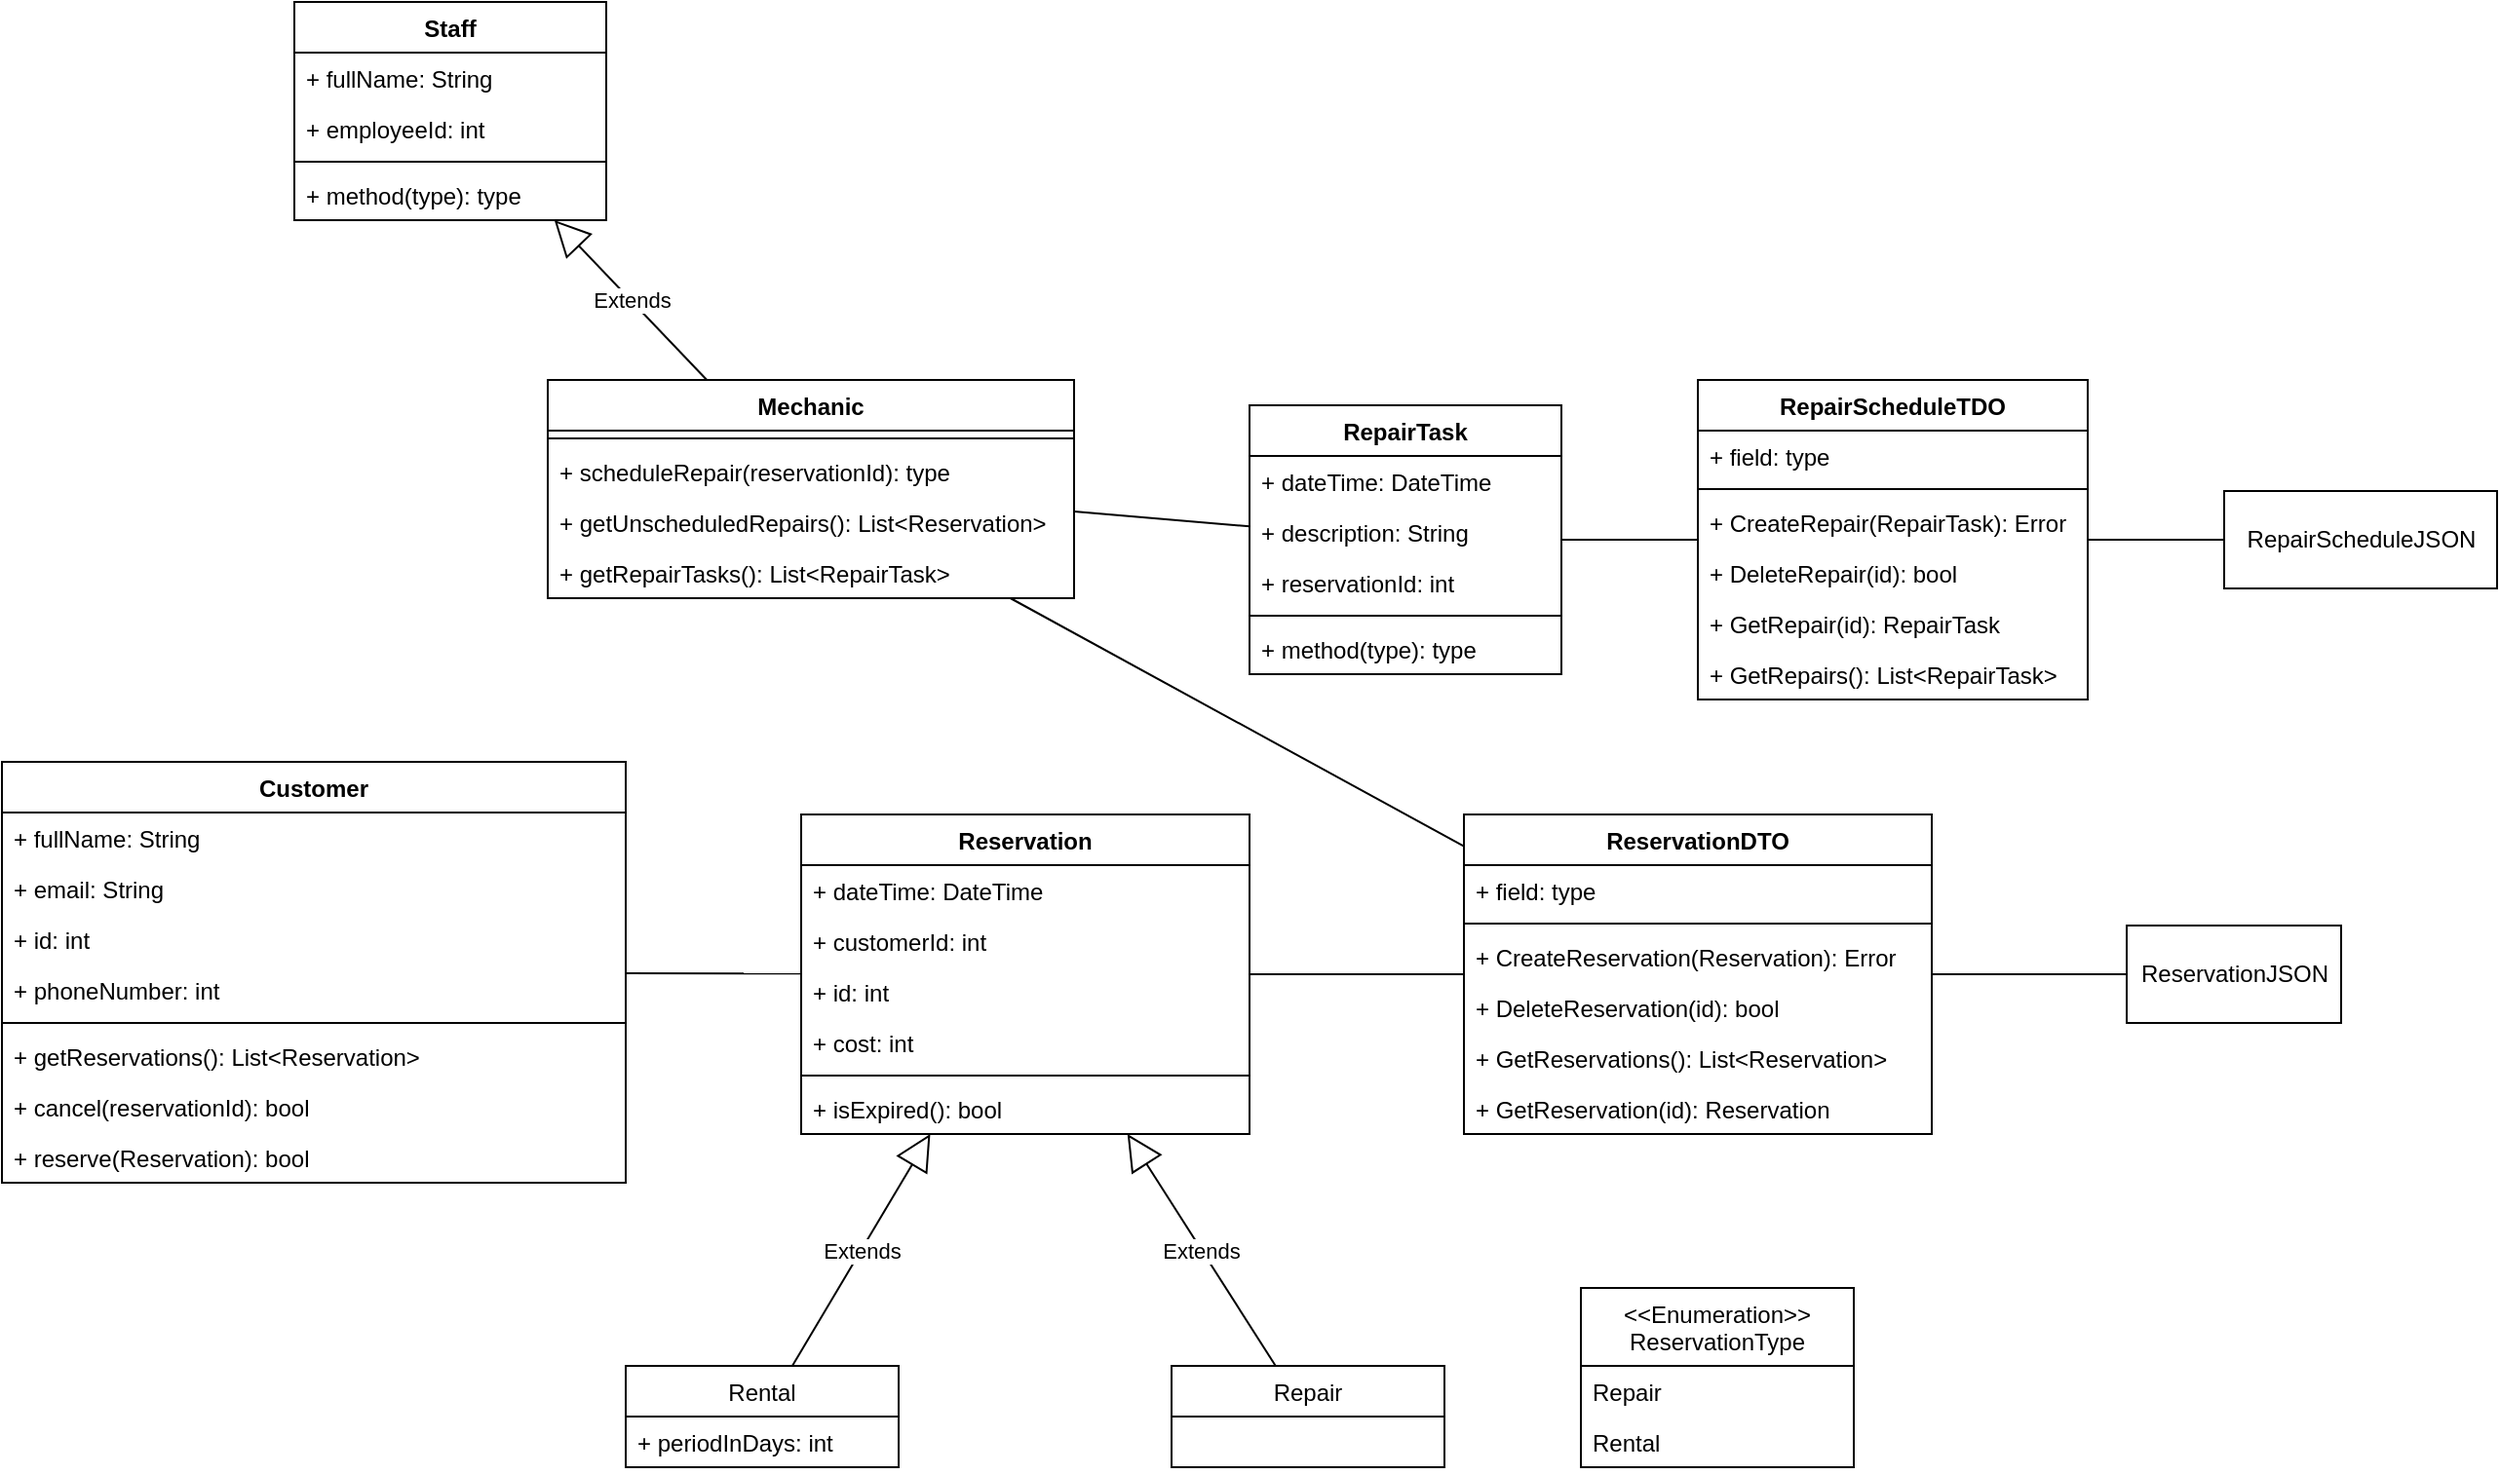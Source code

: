 <mxfile version="16.4.10" type="device"><diagram id="3AQUX1T4tw-PHlXsrr_-" name="Page-1"><mxGraphModel dx="714" dy="1399" grid="1" gridSize="10" guides="1" tooltips="1" connect="1" arrows="1" fold="1" page="1" pageScale="1" pageWidth="850" pageHeight="1100" math="0" shadow="0"><root><mxCell id="0"/><mxCell id="1" parent="0"/><mxCell id="hDhlcH5wfMDJco4DuOQN-1" value="Customer" style="swimlane;fontStyle=1;align=center;verticalAlign=top;childLayout=stackLayout;horizontal=1;startSize=26;horizontalStack=0;resizeParent=1;resizeParentMax=0;resizeLast=0;collapsible=1;marginBottom=0;" vertex="1" parent="1"><mxGeometry x="10" width="320" height="216" as="geometry"/></mxCell><mxCell id="hDhlcH5wfMDJco4DuOQN-5" value="+ fullName: String" style="text;strokeColor=none;fillColor=none;align=left;verticalAlign=top;spacingLeft=4;spacingRight=4;overflow=hidden;rotatable=0;points=[[0,0.5],[1,0.5]];portConstraint=eastwest;" vertex="1" parent="hDhlcH5wfMDJco4DuOQN-1"><mxGeometry y="26" width="320" height="26" as="geometry"/></mxCell><mxCell id="hDhlcH5wfMDJco4DuOQN-6" value="+ email: String" style="text;strokeColor=none;fillColor=none;align=left;verticalAlign=top;spacingLeft=4;spacingRight=4;overflow=hidden;rotatable=0;points=[[0,0.5],[1,0.5]];portConstraint=eastwest;" vertex="1" parent="hDhlcH5wfMDJco4DuOQN-1"><mxGeometry y="52" width="320" height="26" as="geometry"/></mxCell><mxCell id="hDhlcH5wfMDJco4DuOQN-37" value="+ id: int" style="text;strokeColor=none;fillColor=none;align=left;verticalAlign=top;spacingLeft=4;spacingRight=4;overflow=hidden;rotatable=0;points=[[0,0.5],[1,0.5]];portConstraint=eastwest;" vertex="1" parent="hDhlcH5wfMDJco4DuOQN-1"><mxGeometry y="78" width="320" height="26" as="geometry"/></mxCell><mxCell id="hDhlcH5wfMDJco4DuOQN-2" value="+ phoneNumber: int" style="text;strokeColor=none;fillColor=none;align=left;verticalAlign=top;spacingLeft=4;spacingRight=4;overflow=hidden;rotatable=0;points=[[0,0.5],[1,0.5]];portConstraint=eastwest;" vertex="1" parent="hDhlcH5wfMDJco4DuOQN-1"><mxGeometry y="104" width="320" height="26" as="geometry"/></mxCell><mxCell id="hDhlcH5wfMDJco4DuOQN-3" value="" style="line;strokeWidth=1;fillColor=none;align=left;verticalAlign=middle;spacingTop=-1;spacingLeft=3;spacingRight=3;rotatable=0;labelPosition=right;points=[];portConstraint=eastwest;" vertex="1" parent="hDhlcH5wfMDJco4DuOQN-1"><mxGeometry y="130" width="320" height="8" as="geometry"/></mxCell><mxCell id="hDhlcH5wfMDJco4DuOQN-36" value="+ getReservations(): List&lt;Reservation&gt;" style="text;strokeColor=none;fillColor=none;align=left;verticalAlign=top;spacingLeft=4;spacingRight=4;overflow=hidden;rotatable=0;points=[[0,0.5],[1,0.5]];portConstraint=eastwest;" vertex="1" parent="hDhlcH5wfMDJco4DuOQN-1"><mxGeometry y="138" width="320" height="26" as="geometry"/></mxCell><mxCell id="hDhlcH5wfMDJco4DuOQN-47" value="+ cancel(reservationId): bool" style="text;strokeColor=none;fillColor=none;align=left;verticalAlign=top;spacingLeft=4;spacingRight=4;overflow=hidden;rotatable=0;points=[[0,0.5],[1,0.5]];portConstraint=eastwest;" vertex="1" parent="hDhlcH5wfMDJco4DuOQN-1"><mxGeometry y="164" width="320" height="26" as="geometry"/></mxCell><mxCell id="hDhlcH5wfMDJco4DuOQN-4" value="+ reserve(Reservation): bool" style="text;strokeColor=none;fillColor=none;align=left;verticalAlign=top;spacingLeft=4;spacingRight=4;overflow=hidden;rotatable=0;points=[[0,0.5],[1,0.5]];portConstraint=eastwest;" vertex="1" parent="hDhlcH5wfMDJco4DuOQN-1"><mxGeometry y="190" width="320" height="26" as="geometry"/></mxCell><mxCell id="hDhlcH5wfMDJco4DuOQN-13" value="Reservation" style="swimlane;fontStyle=1;align=center;verticalAlign=top;childLayout=stackLayout;horizontal=1;startSize=26;horizontalStack=0;resizeParent=1;resizeParentMax=0;resizeLast=0;collapsible=1;marginBottom=0;" vertex="1" parent="1"><mxGeometry x="420" y="27" width="230" height="164" as="geometry"/></mxCell><mxCell id="hDhlcH5wfMDJco4DuOQN-14" value="+ dateTime: DateTime" style="text;strokeColor=none;fillColor=none;align=left;verticalAlign=top;spacingLeft=4;spacingRight=4;overflow=hidden;rotatable=0;points=[[0,0.5],[1,0.5]];portConstraint=eastwest;" vertex="1" parent="hDhlcH5wfMDJco4DuOQN-13"><mxGeometry y="26" width="230" height="26" as="geometry"/></mxCell><mxCell id="hDhlcH5wfMDJco4DuOQN-23" value="+ customerId: int" style="text;strokeColor=none;fillColor=none;align=left;verticalAlign=top;spacingLeft=4;spacingRight=4;overflow=hidden;rotatable=0;points=[[0,0.5],[1,0.5]];portConstraint=eastwest;" vertex="1" parent="hDhlcH5wfMDJco4DuOQN-13"><mxGeometry y="52" width="230" height="26" as="geometry"/></mxCell><mxCell id="hDhlcH5wfMDJco4DuOQN-24" value="+ id: int" style="text;strokeColor=none;fillColor=none;align=left;verticalAlign=top;spacingLeft=4;spacingRight=4;overflow=hidden;rotatable=0;points=[[0,0.5],[1,0.5]];portConstraint=eastwest;" vertex="1" parent="hDhlcH5wfMDJco4DuOQN-13"><mxGeometry y="78" width="230" height="26" as="geometry"/></mxCell><mxCell id="hDhlcH5wfMDJco4DuOQN-53" value="+ cost: int" style="text;strokeColor=none;fillColor=none;align=left;verticalAlign=top;spacingLeft=4;spacingRight=4;overflow=hidden;rotatable=0;points=[[0,0.5],[1,0.5]];portConstraint=eastwest;" vertex="1" parent="hDhlcH5wfMDJco4DuOQN-13"><mxGeometry y="104" width="230" height="26" as="geometry"/></mxCell><mxCell id="hDhlcH5wfMDJco4DuOQN-15" value="" style="line;strokeWidth=1;fillColor=none;align=left;verticalAlign=middle;spacingTop=-1;spacingLeft=3;spacingRight=3;rotatable=0;labelPosition=right;points=[];portConstraint=eastwest;" vertex="1" parent="hDhlcH5wfMDJco4DuOQN-13"><mxGeometry y="130" width="230" height="8" as="geometry"/></mxCell><mxCell id="hDhlcH5wfMDJco4DuOQN-52" value="+ isExpired(): bool" style="text;strokeColor=none;fillColor=none;align=left;verticalAlign=top;spacingLeft=4;spacingRight=4;overflow=hidden;rotatable=0;points=[[0,0.5],[1,0.5]];portConstraint=eastwest;" vertex="1" parent="hDhlcH5wfMDJco4DuOQN-13"><mxGeometry y="138" width="230" height="26" as="geometry"/></mxCell><mxCell id="hDhlcH5wfMDJco4DuOQN-25" value="Rental" style="swimlane;fontStyle=0;childLayout=stackLayout;horizontal=1;startSize=26;fillColor=none;horizontalStack=0;resizeParent=1;resizeParentMax=0;resizeLast=0;collapsible=1;marginBottom=0;" vertex="1" parent="1"><mxGeometry x="330" y="310" width="140" height="52" as="geometry"/></mxCell><mxCell id="hDhlcH5wfMDJco4DuOQN-26" value="+ periodInDays: int" style="text;strokeColor=none;fillColor=none;align=left;verticalAlign=top;spacingLeft=4;spacingRight=4;overflow=hidden;rotatable=0;points=[[0,0.5],[1,0.5]];portConstraint=eastwest;" vertex="1" parent="hDhlcH5wfMDJco4DuOQN-25"><mxGeometry y="26" width="140" height="26" as="geometry"/></mxCell><mxCell id="hDhlcH5wfMDJco4DuOQN-29" value="Repair" style="swimlane;fontStyle=0;childLayout=stackLayout;horizontal=1;startSize=26;fillColor=none;horizontalStack=0;resizeParent=1;resizeParentMax=0;resizeLast=0;collapsible=1;marginBottom=0;" vertex="1" parent="1"><mxGeometry x="610" y="310" width="140" height="52" as="geometry"/></mxCell><mxCell id="hDhlcH5wfMDJco4DuOQN-33" value="Extends" style="endArrow=block;endSize=16;endFill=0;html=1;rounded=0;" edge="1" parent="1" source="hDhlcH5wfMDJco4DuOQN-25" target="hDhlcH5wfMDJco4DuOQN-13"><mxGeometry width="160" relative="1" as="geometry"><mxPoint x="200" y="270" as="sourcePoint"/><mxPoint x="360" y="270" as="targetPoint"/></mxGeometry></mxCell><mxCell id="hDhlcH5wfMDJco4DuOQN-34" value="Extends" style="endArrow=block;endSize=16;endFill=0;html=1;rounded=0;" edge="1" parent="1" source="hDhlcH5wfMDJco4DuOQN-29" target="hDhlcH5wfMDJco4DuOQN-13"><mxGeometry width="160" relative="1" as="geometry"><mxPoint x="120" y="310" as="sourcePoint"/><mxPoint x="280" y="310" as="targetPoint"/></mxGeometry></mxCell><mxCell id="hDhlcH5wfMDJco4DuOQN-35" value="" style="endArrow=none;html=1;rounded=0;" edge="1" parent="1" source="hDhlcH5wfMDJco4DuOQN-1" target="hDhlcH5wfMDJco4DuOQN-13"><mxGeometry width="50" height="50" relative="1" as="geometry"><mxPoint x="260" y="170" as="sourcePoint"/><mxPoint x="310" y="120" as="targetPoint"/></mxGeometry></mxCell><mxCell id="hDhlcH5wfMDJco4DuOQN-39" value="ReservationDTO" style="swimlane;fontStyle=1;align=center;verticalAlign=top;childLayout=stackLayout;horizontal=1;startSize=26;horizontalStack=0;resizeParent=1;resizeParentMax=0;resizeLast=0;collapsible=1;marginBottom=0;" vertex="1" parent="1"><mxGeometry x="760" y="27" width="240" height="164" as="geometry"/></mxCell><mxCell id="hDhlcH5wfMDJco4DuOQN-40" value="+ field: type" style="text;strokeColor=none;fillColor=none;align=left;verticalAlign=top;spacingLeft=4;spacingRight=4;overflow=hidden;rotatable=0;points=[[0,0.5],[1,0.5]];portConstraint=eastwest;" vertex="1" parent="hDhlcH5wfMDJco4DuOQN-39"><mxGeometry y="26" width="240" height="26" as="geometry"/></mxCell><mxCell id="hDhlcH5wfMDJco4DuOQN-41" value="" style="line;strokeWidth=1;fillColor=none;align=left;verticalAlign=middle;spacingTop=-1;spacingLeft=3;spacingRight=3;rotatable=0;labelPosition=right;points=[];portConstraint=eastwest;" vertex="1" parent="hDhlcH5wfMDJco4DuOQN-39"><mxGeometry y="52" width="240" height="8" as="geometry"/></mxCell><mxCell id="hDhlcH5wfMDJco4DuOQN-38" value="+ CreateReservation(Reservation): Error" style="text;strokeColor=none;fillColor=none;align=left;verticalAlign=top;spacingLeft=4;spacingRight=4;overflow=hidden;rotatable=0;points=[[0,0.5],[1,0.5]];portConstraint=eastwest;" vertex="1" parent="hDhlcH5wfMDJco4DuOQN-39"><mxGeometry y="60" width="240" height="26" as="geometry"/></mxCell><mxCell id="hDhlcH5wfMDJco4DuOQN-46" value="+ DeleteReservation(id): bool" style="text;strokeColor=none;fillColor=none;align=left;verticalAlign=top;spacingLeft=4;spacingRight=4;overflow=hidden;rotatable=0;points=[[0,0.5],[1,0.5]];portConstraint=eastwest;" vertex="1" parent="hDhlcH5wfMDJco4DuOQN-39"><mxGeometry y="86" width="240" height="26" as="geometry"/></mxCell><mxCell id="hDhlcH5wfMDJco4DuOQN-74" value="+ GetReservations(): List&lt;Reservation&gt;" style="text;strokeColor=none;fillColor=none;align=left;verticalAlign=top;spacingLeft=4;spacingRight=4;overflow=hidden;rotatable=0;points=[[0,0.5],[1,0.5]];portConstraint=eastwest;" vertex="1" parent="hDhlcH5wfMDJco4DuOQN-39"><mxGeometry y="112" width="240" height="26" as="geometry"/></mxCell><mxCell id="hDhlcH5wfMDJco4DuOQN-16" value="+ GetReservation(id): Reservation" style="text;strokeColor=none;fillColor=none;align=left;verticalAlign=top;spacingLeft=4;spacingRight=4;overflow=hidden;rotatable=0;points=[[0,0.5],[1,0.5]];portConstraint=eastwest;" vertex="1" parent="hDhlcH5wfMDJco4DuOQN-39"><mxGeometry y="138" width="240" height="26" as="geometry"/></mxCell><mxCell id="hDhlcH5wfMDJco4DuOQN-43" value="" style="endArrow=none;html=1;rounded=0;" edge="1" parent="1" source="hDhlcH5wfMDJco4DuOQN-13" target="hDhlcH5wfMDJco4DuOQN-39"><mxGeometry width="50" height="50" relative="1" as="geometry"><mxPoint x="620" y="240" as="sourcePoint"/><mxPoint x="670" y="190" as="targetPoint"/></mxGeometry></mxCell><mxCell id="hDhlcH5wfMDJco4DuOQN-44" value="ReservationJSON" style="html=1;" vertex="1" parent="1"><mxGeometry x="1100" y="84" width="110" height="50" as="geometry"/></mxCell><mxCell id="hDhlcH5wfMDJco4DuOQN-45" value="" style="endArrow=none;html=1;rounded=0;" edge="1" parent="1" source="hDhlcH5wfMDJco4DuOQN-39" target="hDhlcH5wfMDJco4DuOQN-44"><mxGeometry width="50" height="50" relative="1" as="geometry"><mxPoint x="970" y="220" as="sourcePoint"/><mxPoint x="1020" y="170" as="targetPoint"/></mxGeometry></mxCell><mxCell id="hDhlcH5wfMDJco4DuOQN-48" value="&lt;&lt;Enumeration&gt;&gt;&#10;ReservationType" style="swimlane;fontStyle=0;childLayout=stackLayout;horizontal=1;startSize=40;fillColor=none;horizontalStack=0;resizeParent=1;resizeParentMax=0;resizeLast=0;collapsible=1;marginBottom=0;" vertex="1" parent="1"><mxGeometry x="820" y="270" width="140" height="92" as="geometry"/></mxCell><mxCell id="hDhlcH5wfMDJco4DuOQN-49" value="Repair" style="text;strokeColor=none;fillColor=none;align=left;verticalAlign=top;spacingLeft=4;spacingRight=4;overflow=hidden;rotatable=0;points=[[0,0.5],[1,0.5]];portConstraint=eastwest;" vertex="1" parent="hDhlcH5wfMDJco4DuOQN-48"><mxGeometry y="40" width="140" height="26" as="geometry"/></mxCell><mxCell id="hDhlcH5wfMDJco4DuOQN-50" value="Rental" style="text;strokeColor=none;fillColor=none;align=left;verticalAlign=top;spacingLeft=4;spacingRight=4;overflow=hidden;rotatable=0;points=[[0,0.5],[1,0.5]];portConstraint=eastwest;" vertex="1" parent="hDhlcH5wfMDJco4DuOQN-48"><mxGeometry y="66" width="140" height="26" as="geometry"/></mxCell><mxCell id="hDhlcH5wfMDJco4DuOQN-54" value="Mechanic" style="swimlane;fontStyle=1;align=center;verticalAlign=top;childLayout=stackLayout;horizontal=1;startSize=26;horizontalStack=0;resizeParent=1;resizeParentMax=0;resizeLast=0;collapsible=1;marginBottom=0;" vertex="1" parent="1"><mxGeometry x="290" y="-196" width="270" height="112" as="geometry"/></mxCell><mxCell id="hDhlcH5wfMDJco4DuOQN-56" value="" style="line;strokeWidth=1;fillColor=none;align=left;verticalAlign=middle;spacingTop=-1;spacingLeft=3;spacingRight=3;rotatable=0;labelPosition=right;points=[];portConstraint=eastwest;" vertex="1" parent="hDhlcH5wfMDJco4DuOQN-54"><mxGeometry y="26" width="270" height="8" as="geometry"/></mxCell><mxCell id="hDhlcH5wfMDJco4DuOQN-57" value="+ scheduleRepair(reservationId): type" style="text;strokeColor=none;fillColor=none;align=left;verticalAlign=top;spacingLeft=4;spacingRight=4;overflow=hidden;rotatable=0;points=[[0,0.5],[1,0.5]];portConstraint=eastwest;" vertex="1" parent="hDhlcH5wfMDJco4DuOQN-54"><mxGeometry y="34" width="270" height="26" as="geometry"/></mxCell><mxCell id="hDhlcH5wfMDJco4DuOQN-80" value="+ getUnscheduledRepairs(): List&lt;Reservation&gt;" style="text;strokeColor=none;fillColor=none;align=left;verticalAlign=top;spacingLeft=4;spacingRight=4;overflow=hidden;rotatable=0;points=[[0,0.5],[1,0.5]];portConstraint=eastwest;" vertex="1" parent="hDhlcH5wfMDJco4DuOQN-54"><mxGeometry y="60" width="270" height="26" as="geometry"/></mxCell><mxCell id="hDhlcH5wfMDJco4DuOQN-60" value="+ getRepairTasks(): List&lt;RepairTask&gt;" style="text;strokeColor=none;fillColor=none;align=left;verticalAlign=top;spacingLeft=4;spacingRight=4;overflow=hidden;rotatable=0;points=[[0,0.5],[1,0.5]];portConstraint=eastwest;" vertex="1" parent="hDhlcH5wfMDJco4DuOQN-54"><mxGeometry y="86" width="270" height="26" as="geometry"/></mxCell><mxCell id="hDhlcH5wfMDJco4DuOQN-58" value="RepairScheduleJSON" style="html=1;" vertex="1" parent="1"><mxGeometry x="1150" y="-139" width="140" height="50" as="geometry"/></mxCell><mxCell id="hDhlcH5wfMDJco4DuOQN-61" value="RepairScheduleTDO" style="swimlane;fontStyle=1;align=center;verticalAlign=top;childLayout=stackLayout;horizontal=1;startSize=26;horizontalStack=0;resizeParent=1;resizeParentMax=0;resizeLast=0;collapsible=1;marginBottom=0;" vertex="1" parent="1"><mxGeometry x="880" y="-196" width="200" height="164" as="geometry"/></mxCell><mxCell id="hDhlcH5wfMDJco4DuOQN-62" value="+ field: type" style="text;strokeColor=none;fillColor=none;align=left;verticalAlign=top;spacingLeft=4;spacingRight=4;overflow=hidden;rotatable=0;points=[[0,0.5],[1,0.5]];portConstraint=eastwest;" vertex="1" parent="hDhlcH5wfMDJco4DuOQN-61"><mxGeometry y="26" width="200" height="26" as="geometry"/></mxCell><mxCell id="hDhlcH5wfMDJco4DuOQN-63" value="" style="line;strokeWidth=1;fillColor=none;align=left;verticalAlign=middle;spacingTop=-1;spacingLeft=3;spacingRight=3;rotatable=0;labelPosition=right;points=[];portConstraint=eastwest;" vertex="1" parent="hDhlcH5wfMDJco4DuOQN-61"><mxGeometry y="52" width="200" height="8" as="geometry"/></mxCell><mxCell id="hDhlcH5wfMDJco4DuOQN-64" value="+ CreateRepair(RepairTask): Error" style="text;strokeColor=none;fillColor=none;align=left;verticalAlign=top;spacingLeft=4;spacingRight=4;overflow=hidden;rotatable=0;points=[[0,0.5],[1,0.5]];portConstraint=eastwest;" vertex="1" parent="hDhlcH5wfMDJco4DuOQN-61"><mxGeometry y="60" width="200" height="26" as="geometry"/></mxCell><mxCell id="hDhlcH5wfMDJco4DuOQN-73" value="+ DeleteRepair(id): bool" style="text;strokeColor=none;fillColor=none;align=left;verticalAlign=top;spacingLeft=4;spacingRight=4;overflow=hidden;rotatable=0;points=[[0,0.5],[1,0.5]];portConstraint=eastwest;" vertex="1" parent="hDhlcH5wfMDJco4DuOQN-61"><mxGeometry y="86" width="200" height="26" as="geometry"/></mxCell><mxCell id="hDhlcH5wfMDJco4DuOQN-75" value="+ GetRepair(id): RepairTask" style="text;strokeColor=none;fillColor=none;align=left;verticalAlign=top;spacingLeft=4;spacingRight=4;overflow=hidden;rotatable=0;points=[[0,0.5],[1,0.5]];portConstraint=eastwest;" vertex="1" parent="hDhlcH5wfMDJco4DuOQN-61"><mxGeometry y="112" width="200" height="26" as="geometry"/></mxCell><mxCell id="hDhlcH5wfMDJco4DuOQN-59" value="+ GetRepairs(): List&lt;RepairTask&gt;" style="text;strokeColor=none;fillColor=none;align=left;verticalAlign=top;spacingLeft=4;spacingRight=4;overflow=hidden;rotatable=0;points=[[0,0.5],[1,0.5]];portConstraint=eastwest;" vertex="1" parent="hDhlcH5wfMDJco4DuOQN-61"><mxGeometry y="138" width="200" height="26" as="geometry"/></mxCell><mxCell id="hDhlcH5wfMDJco4DuOQN-65" value="RepairTask" style="swimlane;fontStyle=1;align=center;verticalAlign=top;childLayout=stackLayout;horizontal=1;startSize=26;horizontalStack=0;resizeParent=1;resizeParentMax=0;resizeLast=0;collapsible=1;marginBottom=0;" vertex="1" parent="1"><mxGeometry x="650" y="-183" width="160" height="138" as="geometry"/></mxCell><mxCell id="hDhlcH5wfMDJco4DuOQN-69" value="+ dateTime: DateTime" style="text;strokeColor=none;fillColor=none;align=left;verticalAlign=top;spacingLeft=4;spacingRight=4;overflow=hidden;rotatable=0;points=[[0,0.5],[1,0.5]];portConstraint=eastwest;" vertex="1" parent="hDhlcH5wfMDJco4DuOQN-65"><mxGeometry y="26" width="160" height="26" as="geometry"/></mxCell><mxCell id="hDhlcH5wfMDJco4DuOQN-79" value="+ description: String" style="text;strokeColor=none;fillColor=none;align=left;verticalAlign=top;spacingLeft=4;spacingRight=4;overflow=hidden;rotatable=0;points=[[0,0.5],[1,0.5]];portConstraint=eastwest;" vertex="1" parent="hDhlcH5wfMDJco4DuOQN-65"><mxGeometry y="52" width="160" height="26" as="geometry"/></mxCell><mxCell id="hDhlcH5wfMDJco4DuOQN-70" value="+ reservationId: int" style="text;strokeColor=none;fillColor=none;align=left;verticalAlign=top;spacingLeft=4;spacingRight=4;overflow=hidden;rotatable=0;points=[[0,0.5],[1,0.5]];portConstraint=eastwest;" vertex="1" parent="hDhlcH5wfMDJco4DuOQN-65"><mxGeometry y="78" width="160" height="26" as="geometry"/></mxCell><mxCell id="hDhlcH5wfMDJco4DuOQN-67" value="" style="line;strokeWidth=1;fillColor=none;align=left;verticalAlign=middle;spacingTop=-1;spacingLeft=3;spacingRight=3;rotatable=0;labelPosition=right;points=[];portConstraint=eastwest;" vertex="1" parent="hDhlcH5wfMDJco4DuOQN-65"><mxGeometry y="104" width="160" height="8" as="geometry"/></mxCell><mxCell id="hDhlcH5wfMDJco4DuOQN-68" value="+ method(type): type" style="text;strokeColor=none;fillColor=none;align=left;verticalAlign=top;spacingLeft=4;spacingRight=4;overflow=hidden;rotatable=0;points=[[0,0.5],[1,0.5]];portConstraint=eastwest;" vertex="1" parent="hDhlcH5wfMDJco4DuOQN-65"><mxGeometry y="112" width="160" height="26" as="geometry"/></mxCell><mxCell id="hDhlcH5wfMDJco4DuOQN-71" value="" style="endArrow=none;html=1;rounded=0;" edge="1" parent="1" source="hDhlcH5wfMDJco4DuOQN-61" target="hDhlcH5wfMDJco4DuOQN-58"><mxGeometry width="50" height="50" relative="1" as="geometry"><mxPoint x="910" y="20" as="sourcePoint"/><mxPoint x="960" y="-30" as="targetPoint"/></mxGeometry></mxCell><mxCell id="hDhlcH5wfMDJco4DuOQN-72" value="" style="endArrow=none;html=1;rounded=0;" edge="1" parent="1" source="hDhlcH5wfMDJco4DuOQN-65" target="hDhlcH5wfMDJco4DuOQN-61"><mxGeometry width="50" height="50" relative="1" as="geometry"><mxPoint x="850" y="10" as="sourcePoint"/><mxPoint x="900" y="-40" as="targetPoint"/></mxGeometry></mxCell><mxCell id="hDhlcH5wfMDJco4DuOQN-76" value="" style="endArrow=none;html=1;rounded=0;" edge="1" parent="1" source="hDhlcH5wfMDJco4DuOQN-65" target="hDhlcH5wfMDJco4DuOQN-54"><mxGeometry width="50" height="50" relative="1" as="geometry"><mxPoint x="380" y="20" as="sourcePoint"/><mxPoint x="430" y="-30" as="targetPoint"/></mxGeometry></mxCell><mxCell id="hDhlcH5wfMDJco4DuOQN-77" value="" style="endArrow=none;html=1;rounded=0;" edge="1" parent="1" source="hDhlcH5wfMDJco4DuOQN-54" target="hDhlcH5wfMDJco4DuOQN-39"><mxGeometry width="50" height="50" relative="1" as="geometry"><mxPoint x="490" y="10" as="sourcePoint"/><mxPoint x="540" y="-40" as="targetPoint"/></mxGeometry></mxCell><mxCell id="hDhlcH5wfMDJco4DuOQN-81" value="Staff" style="swimlane;fontStyle=1;align=center;verticalAlign=top;childLayout=stackLayout;horizontal=1;startSize=26;horizontalStack=0;resizeParent=1;resizeParentMax=0;resizeLast=0;collapsible=1;marginBottom=0;" vertex="1" parent="1"><mxGeometry x="160" y="-390" width="160" height="112" as="geometry"/></mxCell><mxCell id="hDhlcH5wfMDJco4DuOQN-55" value="+ fullName: String" style="text;strokeColor=none;fillColor=none;align=left;verticalAlign=top;spacingLeft=4;spacingRight=4;overflow=hidden;rotatable=0;points=[[0,0.5],[1,0.5]];portConstraint=eastwest;" vertex="1" parent="hDhlcH5wfMDJco4DuOQN-81"><mxGeometry y="26" width="160" height="26" as="geometry"/></mxCell><mxCell id="hDhlcH5wfMDJco4DuOQN-78" value="+ employeeId: int" style="text;strokeColor=none;fillColor=none;align=left;verticalAlign=top;spacingLeft=4;spacingRight=4;overflow=hidden;rotatable=0;points=[[0,0.5],[1,0.5]];portConstraint=eastwest;" vertex="1" parent="hDhlcH5wfMDJco4DuOQN-81"><mxGeometry y="52" width="160" height="26" as="geometry"/></mxCell><mxCell id="hDhlcH5wfMDJco4DuOQN-83" value="" style="line;strokeWidth=1;fillColor=none;align=left;verticalAlign=middle;spacingTop=-1;spacingLeft=3;spacingRight=3;rotatable=0;labelPosition=right;points=[];portConstraint=eastwest;" vertex="1" parent="hDhlcH5wfMDJco4DuOQN-81"><mxGeometry y="78" width="160" height="8" as="geometry"/></mxCell><mxCell id="hDhlcH5wfMDJco4DuOQN-84" value="+ method(type): type" style="text;strokeColor=none;fillColor=none;align=left;verticalAlign=top;spacingLeft=4;spacingRight=4;overflow=hidden;rotatable=0;points=[[0,0.5],[1,0.5]];portConstraint=eastwest;" vertex="1" parent="hDhlcH5wfMDJco4DuOQN-81"><mxGeometry y="86" width="160" height="26" as="geometry"/></mxCell><mxCell id="hDhlcH5wfMDJco4DuOQN-85" value="Extends" style="endArrow=block;endSize=16;endFill=0;html=1;rounded=0;" edge="1" parent="1" source="hDhlcH5wfMDJco4DuOQN-54" target="hDhlcH5wfMDJco4DuOQN-81"><mxGeometry width="160" relative="1" as="geometry"><mxPoint x="140" y="-220" as="sourcePoint"/><mxPoint x="300" y="-220" as="targetPoint"/></mxGeometry></mxCell></root></mxGraphModel></diagram></mxfile>